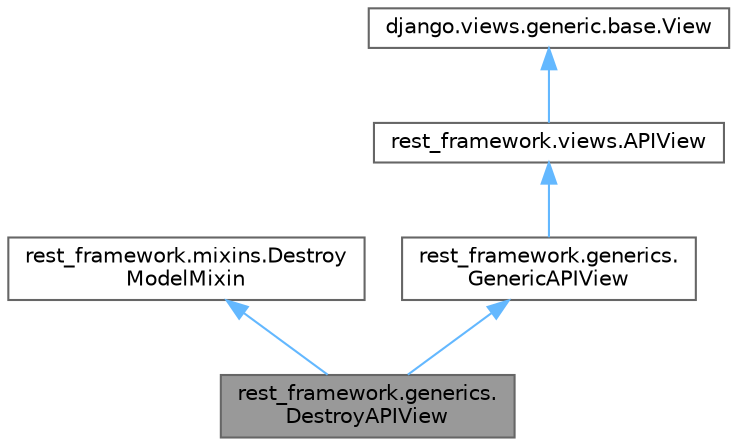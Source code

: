 digraph "rest_framework.generics.DestroyAPIView"
{
 // LATEX_PDF_SIZE
  bgcolor="transparent";
  edge [fontname=Helvetica,fontsize=10,labelfontname=Helvetica,labelfontsize=10];
  node [fontname=Helvetica,fontsize=10,shape=box,height=0.2,width=0.4];
  Node1 [id="Node000001",label="rest_framework.generics.\lDestroyAPIView",height=0.2,width=0.4,color="gray40", fillcolor="grey60", style="filled", fontcolor="black",tooltip=" "];
  Node2 -> Node1 [id="edge5_Node000001_Node000002",dir="back",color="steelblue1",style="solid",tooltip=" "];
  Node2 [id="Node000002",label="rest_framework.mixins.Destroy\lModelMixin",height=0.2,width=0.4,color="gray40", fillcolor="white", style="filled",URL="$classrest__framework_1_1mixins_1_1DestroyModelMixin.html",tooltip=" "];
  Node3 -> Node1 [id="edge6_Node000001_Node000003",dir="back",color="steelblue1",style="solid",tooltip=" "];
  Node3 [id="Node000003",label="rest_framework.generics.\lGenericAPIView",height=0.2,width=0.4,color="gray40", fillcolor="white", style="filled",URL="$classrest__framework_1_1generics_1_1GenericAPIView.html",tooltip=" "];
  Node4 -> Node3 [id="edge7_Node000003_Node000004",dir="back",color="steelblue1",style="solid",tooltip=" "];
  Node4 [id="Node000004",label="rest_framework.views.APIView",height=0.2,width=0.4,color="gray40", fillcolor="white", style="filled",URL="$classrest__framework_1_1views_1_1APIView.html",tooltip=" "];
  Node5 -> Node4 [id="edge8_Node000004_Node000005",dir="back",color="steelblue1",style="solid",tooltip=" "];
  Node5 [id="Node000005",label="django.views.generic.base.View",height=0.2,width=0.4,color="gray40", fillcolor="white", style="filled",URL="$classdjango_1_1views_1_1generic_1_1base_1_1View.html",tooltip=" "];
}
